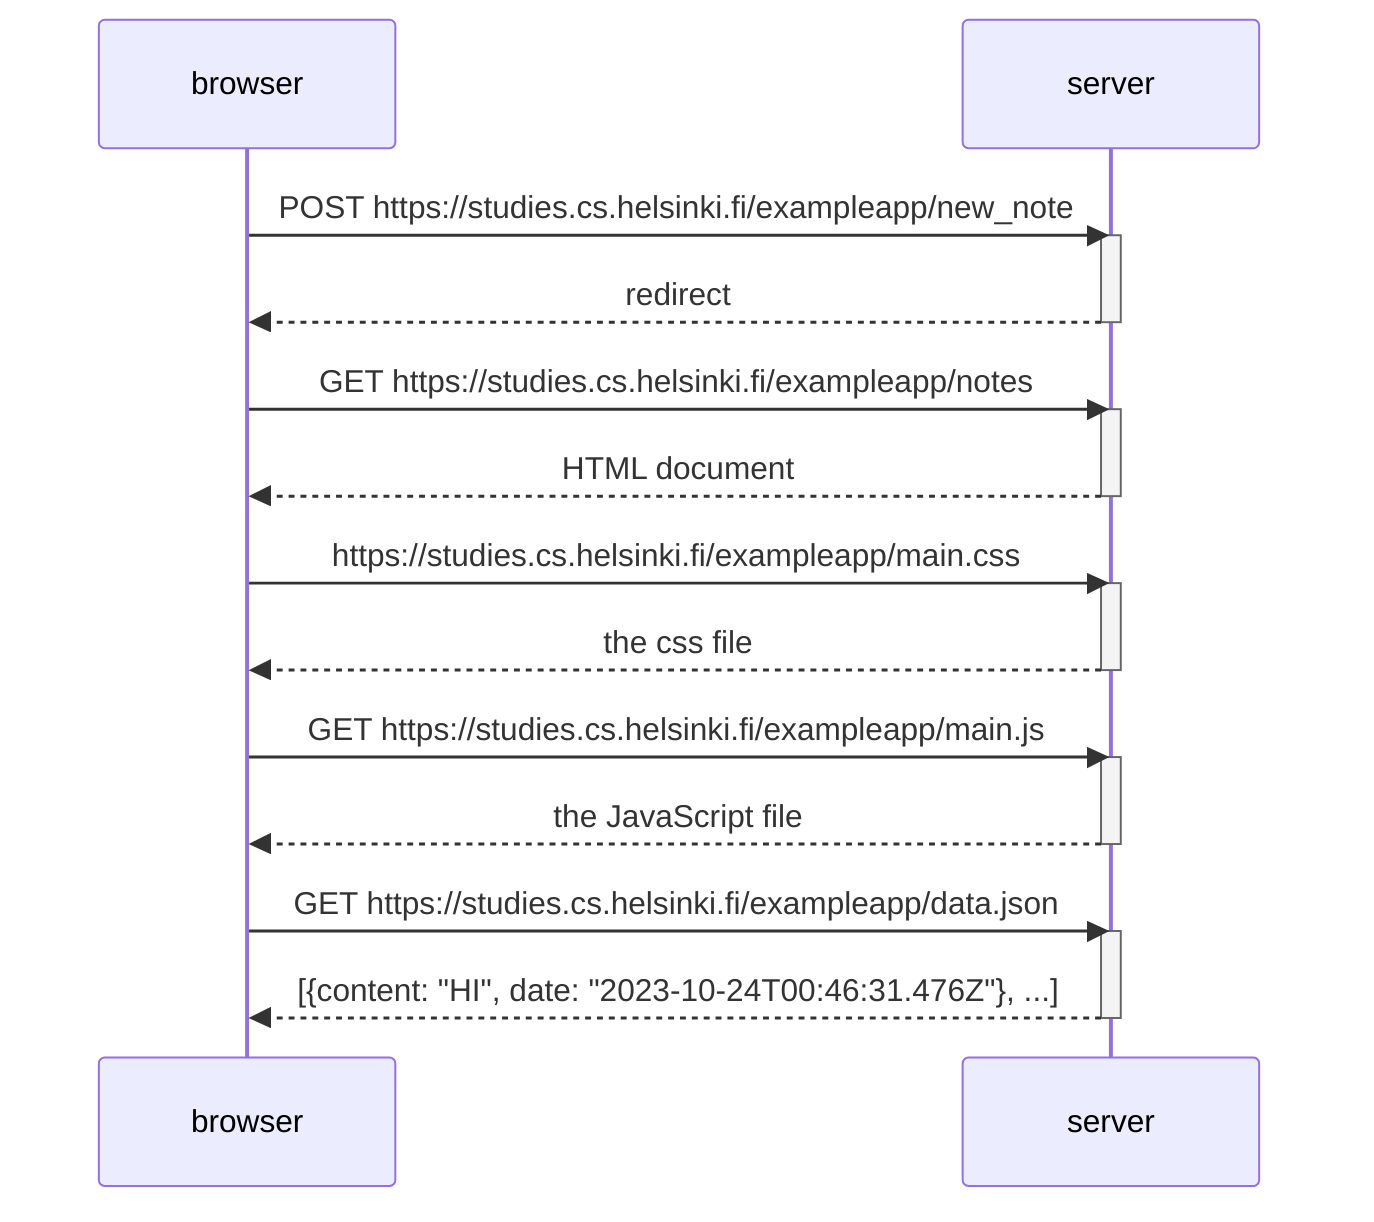 sequenceDiagram
    participant browser
    participant server

    browser->>server: POST https://studies.cs.helsinki.fi/exampleapp/new_note
    activate server
    server-->>browser: redirect
    deactivate server

    browser->>server: GET https://studies.cs.helsinki.fi/exampleapp/notes
    activate server
    server-->>browser: HTML document 
    deactivate server

    browser->>server: https://studies.cs.helsinki.fi/exampleapp/main.css
    activate server
    server-->>browser: the css file 
    deactivate server

    browser->>server: GET https://studies.cs.helsinki.fi/exampleapp/main.js
    activate server
    server-->>browser: the JavaScript file 
    deactivate server
	
    browser->>server: GET https://studies.cs.helsinki.fi/exampleapp/data.json
    activate server
    server-->>browser: [{content: "HI", date: "2023-10-24T00:46:31.476Z"}, ...]
    deactivate server